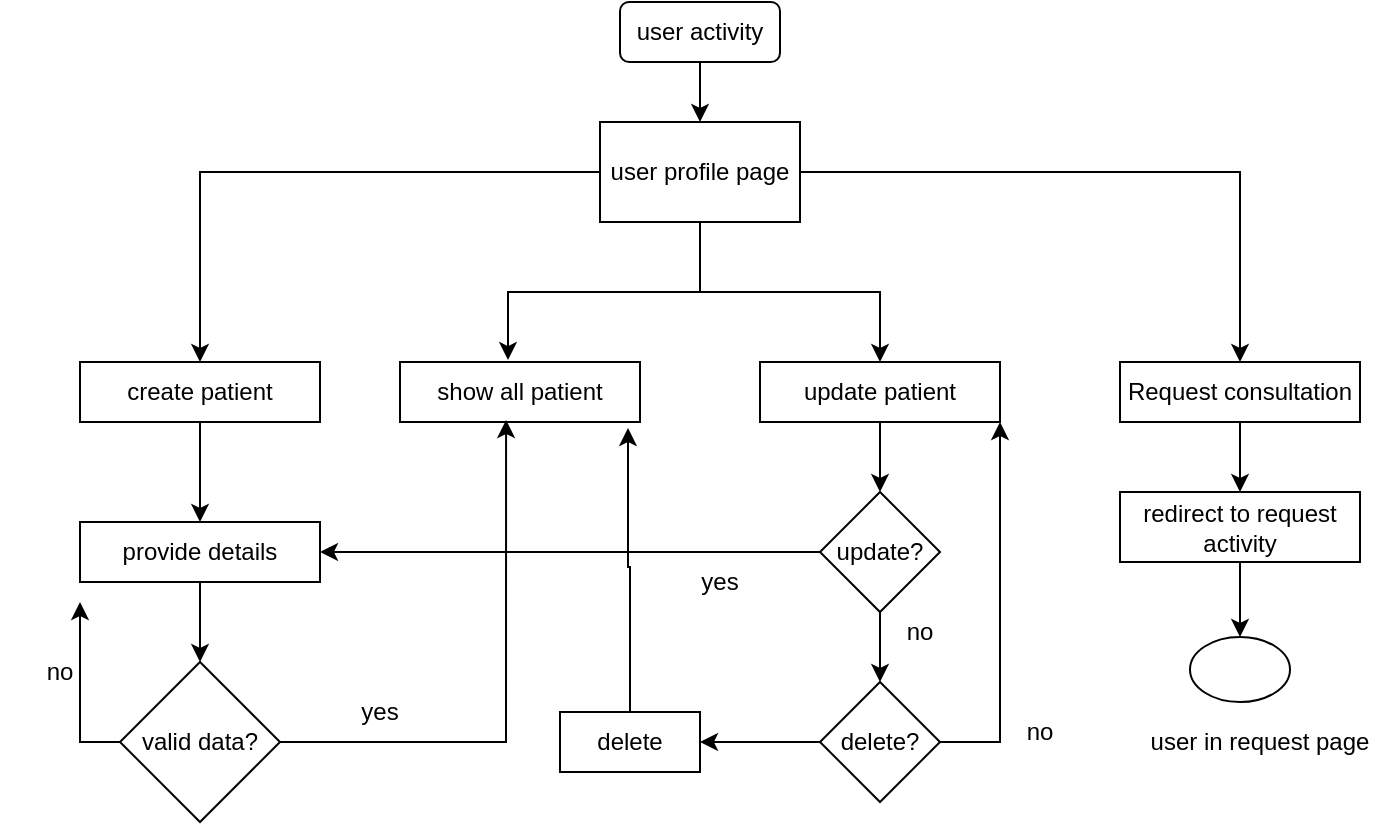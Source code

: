 <mxfile version="20.8.5" type="github">
  <diagram id="C5RBs43oDa-KdzZeNtuy" name="Page-1">
    <mxGraphModel dx="1434" dy="800" grid="1" gridSize="10" guides="1" tooltips="1" connect="1" arrows="1" fold="1" page="1" pageScale="1" pageWidth="827" pageHeight="1169" math="0" shadow="0">
      <root>
        <mxCell id="WIyWlLk6GJQsqaUBKTNV-0" />
        <mxCell id="WIyWlLk6GJQsqaUBKTNV-1" parent="WIyWlLk6GJQsqaUBKTNV-0" />
        <mxCell id="HuWPIJXyMUmJ91hmkElU-3" value="" style="edgeStyle=orthogonalEdgeStyle;rounded=0;orthogonalLoop=1;jettySize=auto;html=1;" parent="WIyWlLk6GJQsqaUBKTNV-1" source="HuWPIJXyMUmJ91hmkElU-0" target="HuWPIJXyMUmJ91hmkElU-2" edge="1">
          <mxGeometry relative="1" as="geometry" />
        </mxCell>
        <mxCell id="HuWPIJXyMUmJ91hmkElU-0" value="user activity" style="rounded=1;whiteSpace=wrap;html=1;" parent="WIyWlLk6GJQsqaUBKTNV-1" vertex="1">
          <mxGeometry x="350" y="60" width="80" height="30" as="geometry" />
        </mxCell>
        <mxCell id="HuWPIJXyMUmJ91hmkElU-8" style="edgeStyle=orthogonalEdgeStyle;rounded=0;orthogonalLoop=1;jettySize=auto;html=1;entryX=0.5;entryY=0;entryDx=0;entryDy=0;" parent="WIyWlLk6GJQsqaUBKTNV-1" source="HuWPIJXyMUmJ91hmkElU-2" target="HuWPIJXyMUmJ91hmkElU-4" edge="1">
          <mxGeometry relative="1" as="geometry">
            <mxPoint x="140" y="190" as="targetPoint" />
            <Array as="points">
              <mxPoint x="140" y="145" />
            </Array>
          </mxGeometry>
        </mxCell>
        <mxCell id="HuWPIJXyMUmJ91hmkElU-11" style="edgeStyle=orthogonalEdgeStyle;rounded=0;orthogonalLoop=1;jettySize=auto;html=1;entryX=0.45;entryY=-0.033;entryDx=0;entryDy=0;entryPerimeter=0;" parent="WIyWlLk6GJQsqaUBKTNV-1" source="HuWPIJXyMUmJ91hmkElU-2" target="HuWPIJXyMUmJ91hmkElU-5" edge="1">
          <mxGeometry relative="1" as="geometry" />
        </mxCell>
        <mxCell id="HuWPIJXyMUmJ91hmkElU-12" style="edgeStyle=orthogonalEdgeStyle;rounded=0;orthogonalLoop=1;jettySize=auto;html=1;entryX=0.5;entryY=0;entryDx=0;entryDy=0;" parent="WIyWlLk6GJQsqaUBKTNV-1" source="HuWPIJXyMUmJ91hmkElU-2" target="HuWPIJXyMUmJ91hmkElU-6" edge="1">
          <mxGeometry relative="1" as="geometry" />
        </mxCell>
        <mxCell id="HuWPIJXyMUmJ91hmkElU-13" style="edgeStyle=orthogonalEdgeStyle;rounded=0;orthogonalLoop=1;jettySize=auto;html=1;exitX=1;exitY=0.5;exitDx=0;exitDy=0;entryX=0.5;entryY=0;entryDx=0;entryDy=0;" parent="WIyWlLk6GJQsqaUBKTNV-1" source="HuWPIJXyMUmJ91hmkElU-2" target="HuWPIJXyMUmJ91hmkElU-7" edge="1">
          <mxGeometry relative="1" as="geometry" />
        </mxCell>
        <mxCell id="HuWPIJXyMUmJ91hmkElU-2" value="user profile page" style="rounded=0;whiteSpace=wrap;html=1;" parent="WIyWlLk6GJQsqaUBKTNV-1" vertex="1">
          <mxGeometry x="340" y="120" width="100" height="50" as="geometry" />
        </mxCell>
        <mxCell id="HuWPIJXyMUmJ91hmkElU-16" value="" style="edgeStyle=orthogonalEdgeStyle;rounded=0;orthogonalLoop=1;jettySize=auto;html=1;" parent="WIyWlLk6GJQsqaUBKTNV-1" source="HuWPIJXyMUmJ91hmkElU-4" target="HuWPIJXyMUmJ91hmkElU-14" edge="1">
          <mxGeometry relative="1" as="geometry" />
        </mxCell>
        <mxCell id="HuWPIJXyMUmJ91hmkElU-4" value="create patient" style="rounded=0;whiteSpace=wrap;html=1;" parent="WIyWlLk6GJQsqaUBKTNV-1" vertex="1">
          <mxGeometry x="80" y="240" width="120" height="30" as="geometry" />
        </mxCell>
        <mxCell id="HuWPIJXyMUmJ91hmkElU-5" value="show all patient" style="rounded=0;whiteSpace=wrap;html=1;" parent="WIyWlLk6GJQsqaUBKTNV-1" vertex="1">
          <mxGeometry x="240" y="240" width="120" height="30" as="geometry" />
        </mxCell>
        <mxCell id="HuWPIJXyMUmJ91hmkElU-27" value="" style="edgeStyle=orthogonalEdgeStyle;rounded=0;orthogonalLoop=1;jettySize=auto;html=1;" parent="WIyWlLk6GJQsqaUBKTNV-1" source="HuWPIJXyMUmJ91hmkElU-6" target="HuWPIJXyMUmJ91hmkElU-22" edge="1">
          <mxGeometry relative="1" as="geometry" />
        </mxCell>
        <mxCell id="HuWPIJXyMUmJ91hmkElU-6" value="update patient" style="rounded=0;whiteSpace=wrap;html=1;" parent="WIyWlLk6GJQsqaUBKTNV-1" vertex="1">
          <mxGeometry x="420" y="240" width="120" height="30" as="geometry" />
        </mxCell>
        <mxCell id="HuWPIJXyMUmJ91hmkElU-38" value="" style="edgeStyle=orthogonalEdgeStyle;rounded=0;orthogonalLoop=1;jettySize=auto;html=1;" parent="WIyWlLk6GJQsqaUBKTNV-1" source="HuWPIJXyMUmJ91hmkElU-7" target="HuWPIJXyMUmJ91hmkElU-37" edge="1">
          <mxGeometry relative="1" as="geometry" />
        </mxCell>
        <mxCell id="HuWPIJXyMUmJ91hmkElU-7" value="Request consultation" style="rounded=0;whiteSpace=wrap;html=1;" parent="WIyWlLk6GJQsqaUBKTNV-1" vertex="1">
          <mxGeometry x="600" y="240" width="120" height="30" as="geometry" />
        </mxCell>
        <mxCell id="HuWPIJXyMUmJ91hmkElU-17" value="" style="edgeStyle=orthogonalEdgeStyle;rounded=0;orthogonalLoop=1;jettySize=auto;html=1;" parent="WIyWlLk6GJQsqaUBKTNV-1" source="HuWPIJXyMUmJ91hmkElU-14" target="HuWPIJXyMUmJ91hmkElU-15" edge="1">
          <mxGeometry relative="1" as="geometry" />
        </mxCell>
        <mxCell id="HuWPIJXyMUmJ91hmkElU-14" value="provide details" style="rounded=0;whiteSpace=wrap;html=1;" parent="WIyWlLk6GJQsqaUBKTNV-1" vertex="1">
          <mxGeometry x="80" y="320" width="120" height="30" as="geometry" />
        </mxCell>
        <mxCell id="HuWPIJXyMUmJ91hmkElU-18" style="edgeStyle=orthogonalEdgeStyle;rounded=0;orthogonalLoop=1;jettySize=auto;html=1;entryX=0.442;entryY=0.967;entryDx=0;entryDy=0;entryPerimeter=0;" parent="WIyWlLk6GJQsqaUBKTNV-1" source="HuWPIJXyMUmJ91hmkElU-15" target="HuWPIJXyMUmJ91hmkElU-5" edge="1">
          <mxGeometry relative="1" as="geometry" />
        </mxCell>
        <mxCell id="HuWPIJXyMUmJ91hmkElU-20" style="edgeStyle=orthogonalEdgeStyle;rounded=0;orthogonalLoop=1;jettySize=auto;html=1;" parent="WIyWlLk6GJQsqaUBKTNV-1" source="HuWPIJXyMUmJ91hmkElU-15" edge="1">
          <mxGeometry relative="1" as="geometry">
            <mxPoint x="80" y="360" as="targetPoint" />
          </mxGeometry>
        </mxCell>
        <mxCell id="HuWPIJXyMUmJ91hmkElU-15" value="valid data?" style="rhombus;whiteSpace=wrap;html=1;" parent="WIyWlLk6GJQsqaUBKTNV-1" vertex="1">
          <mxGeometry x="100" y="390" width="80" height="80" as="geometry" />
        </mxCell>
        <mxCell id="HuWPIJXyMUmJ91hmkElU-19" value="yes" style="text;html=1;strokeColor=none;fillColor=none;align=center;verticalAlign=middle;whiteSpace=wrap;rounded=0;" parent="WIyWlLk6GJQsqaUBKTNV-1" vertex="1">
          <mxGeometry x="200" y="400" width="60" height="30" as="geometry" />
        </mxCell>
        <mxCell id="HuWPIJXyMUmJ91hmkElU-21" value="no" style="text;html=1;strokeColor=none;fillColor=none;align=center;verticalAlign=middle;whiteSpace=wrap;rounded=0;" parent="WIyWlLk6GJQsqaUBKTNV-1" vertex="1">
          <mxGeometry x="40" y="380" width="60" height="30" as="geometry" />
        </mxCell>
        <mxCell id="HuWPIJXyMUmJ91hmkElU-23" style="edgeStyle=orthogonalEdgeStyle;rounded=0;orthogonalLoop=1;jettySize=auto;html=1;" parent="WIyWlLk6GJQsqaUBKTNV-1" source="HuWPIJXyMUmJ91hmkElU-22" target="HuWPIJXyMUmJ91hmkElU-14" edge="1">
          <mxGeometry relative="1" as="geometry" />
        </mxCell>
        <mxCell id="HuWPIJXyMUmJ91hmkElU-29" value="" style="edgeStyle=orthogonalEdgeStyle;rounded=0;orthogonalLoop=1;jettySize=auto;html=1;" parent="WIyWlLk6GJQsqaUBKTNV-1" source="HuWPIJXyMUmJ91hmkElU-22" target="HuWPIJXyMUmJ91hmkElU-28" edge="1">
          <mxGeometry relative="1" as="geometry" />
        </mxCell>
        <mxCell id="HuWPIJXyMUmJ91hmkElU-22" value="update?" style="rhombus;whiteSpace=wrap;html=1;" parent="WIyWlLk6GJQsqaUBKTNV-1" vertex="1">
          <mxGeometry x="450" y="305" width="60" height="60" as="geometry" />
        </mxCell>
        <mxCell id="HuWPIJXyMUmJ91hmkElU-24" value="yes" style="text;html=1;strokeColor=none;fillColor=none;align=center;verticalAlign=middle;whiteSpace=wrap;rounded=0;" parent="WIyWlLk6GJQsqaUBKTNV-1" vertex="1">
          <mxGeometry x="370" y="335" width="60" height="30" as="geometry" />
        </mxCell>
        <mxCell id="HuWPIJXyMUmJ91hmkElU-31" style="edgeStyle=orthogonalEdgeStyle;rounded=0;orthogonalLoop=1;jettySize=auto;html=1;entryX=1;entryY=1;entryDx=0;entryDy=0;entryPerimeter=0;" parent="WIyWlLk6GJQsqaUBKTNV-1" source="HuWPIJXyMUmJ91hmkElU-28" edge="1" target="HuWPIJXyMUmJ91hmkElU-6">
          <mxGeometry relative="1" as="geometry">
            <mxPoint x="540" y="280" as="targetPoint" />
            <Array as="points">
              <mxPoint x="540" y="430" />
            </Array>
          </mxGeometry>
        </mxCell>
        <mxCell id="HuWPIJXyMUmJ91hmkElU-34" value="" style="edgeStyle=orthogonalEdgeStyle;rounded=0;orthogonalLoop=1;jettySize=auto;html=1;" parent="WIyWlLk6GJQsqaUBKTNV-1" source="HuWPIJXyMUmJ91hmkElU-28" target="HuWPIJXyMUmJ91hmkElU-33" edge="1">
          <mxGeometry relative="1" as="geometry" />
        </mxCell>
        <mxCell id="HuWPIJXyMUmJ91hmkElU-28" value="delete?" style="rhombus;whiteSpace=wrap;html=1;" parent="WIyWlLk6GJQsqaUBKTNV-1" vertex="1">
          <mxGeometry x="450" y="400" width="60" height="60" as="geometry" />
        </mxCell>
        <mxCell id="HuWPIJXyMUmJ91hmkElU-30" value="no" style="text;html=1;strokeColor=none;fillColor=none;align=center;verticalAlign=middle;whiteSpace=wrap;rounded=0;" parent="WIyWlLk6GJQsqaUBKTNV-1" vertex="1">
          <mxGeometry x="470" y="360" width="60" height="30" as="geometry" />
        </mxCell>
        <mxCell id="HuWPIJXyMUmJ91hmkElU-32" value="no" style="text;html=1;strokeColor=none;fillColor=none;align=center;verticalAlign=middle;whiteSpace=wrap;rounded=0;" parent="WIyWlLk6GJQsqaUBKTNV-1" vertex="1">
          <mxGeometry x="530" y="410" width="60" height="30" as="geometry" />
        </mxCell>
        <mxCell id="HuWPIJXyMUmJ91hmkElU-36" style="edgeStyle=orthogonalEdgeStyle;rounded=0;orthogonalLoop=1;jettySize=auto;html=1;entryX=0.95;entryY=1.1;entryDx=0;entryDy=0;entryPerimeter=0;" parent="WIyWlLk6GJQsqaUBKTNV-1" source="HuWPIJXyMUmJ91hmkElU-33" target="HuWPIJXyMUmJ91hmkElU-5" edge="1">
          <mxGeometry relative="1" as="geometry" />
        </mxCell>
        <mxCell id="HuWPIJXyMUmJ91hmkElU-33" value="delete" style="rounded=0;whiteSpace=wrap;html=1;" parent="WIyWlLk6GJQsqaUBKTNV-1" vertex="1">
          <mxGeometry x="320" y="415" width="70" height="30" as="geometry" />
        </mxCell>
        <mxCell id="HuWPIJXyMUmJ91hmkElU-40" value="" style="edgeStyle=orthogonalEdgeStyle;rounded=0;orthogonalLoop=1;jettySize=auto;html=1;" parent="WIyWlLk6GJQsqaUBKTNV-1" source="HuWPIJXyMUmJ91hmkElU-37" target="HuWPIJXyMUmJ91hmkElU-39" edge="1">
          <mxGeometry relative="1" as="geometry" />
        </mxCell>
        <mxCell id="HuWPIJXyMUmJ91hmkElU-37" value="redirect to request activity" style="rounded=0;whiteSpace=wrap;html=1;" parent="WIyWlLk6GJQsqaUBKTNV-1" vertex="1">
          <mxGeometry x="600" y="305" width="120" height="35" as="geometry" />
        </mxCell>
        <mxCell id="HuWPIJXyMUmJ91hmkElU-39" value="" style="ellipse;whiteSpace=wrap;html=1;rounded=0;" parent="WIyWlLk6GJQsqaUBKTNV-1" vertex="1">
          <mxGeometry x="635" y="377.5" width="50" height="32.5" as="geometry" />
        </mxCell>
        <mxCell id="HuWPIJXyMUmJ91hmkElU-41" value="user in request page" style="text;html=1;strokeColor=none;fillColor=none;align=center;verticalAlign=middle;whiteSpace=wrap;rounded=0;" parent="WIyWlLk6GJQsqaUBKTNV-1" vertex="1">
          <mxGeometry x="610" y="415" width="120" height="30" as="geometry" />
        </mxCell>
      </root>
    </mxGraphModel>
  </diagram>
</mxfile>
